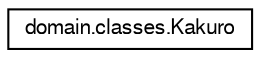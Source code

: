 digraph "Representación gráfica de la clase"
{
 // LATEX_PDF_SIZE
  edge [fontname="FreeSans",fontsize="10",labelfontname="FreeSans",labelfontsize="10"];
  node [fontname="FreeSans",fontsize="10",shape=record];
  rankdir="LR";
  Node0 [label="domain.classes.Kakuro",height=0.2,width=0.4,color="black", fillcolor="white", style="filled",URL="$classdomain_1_1classes_1_1_kakuro.html",tooltip="Clase Kakuro que contiene los atributos y metodos de un tablero."];
}
